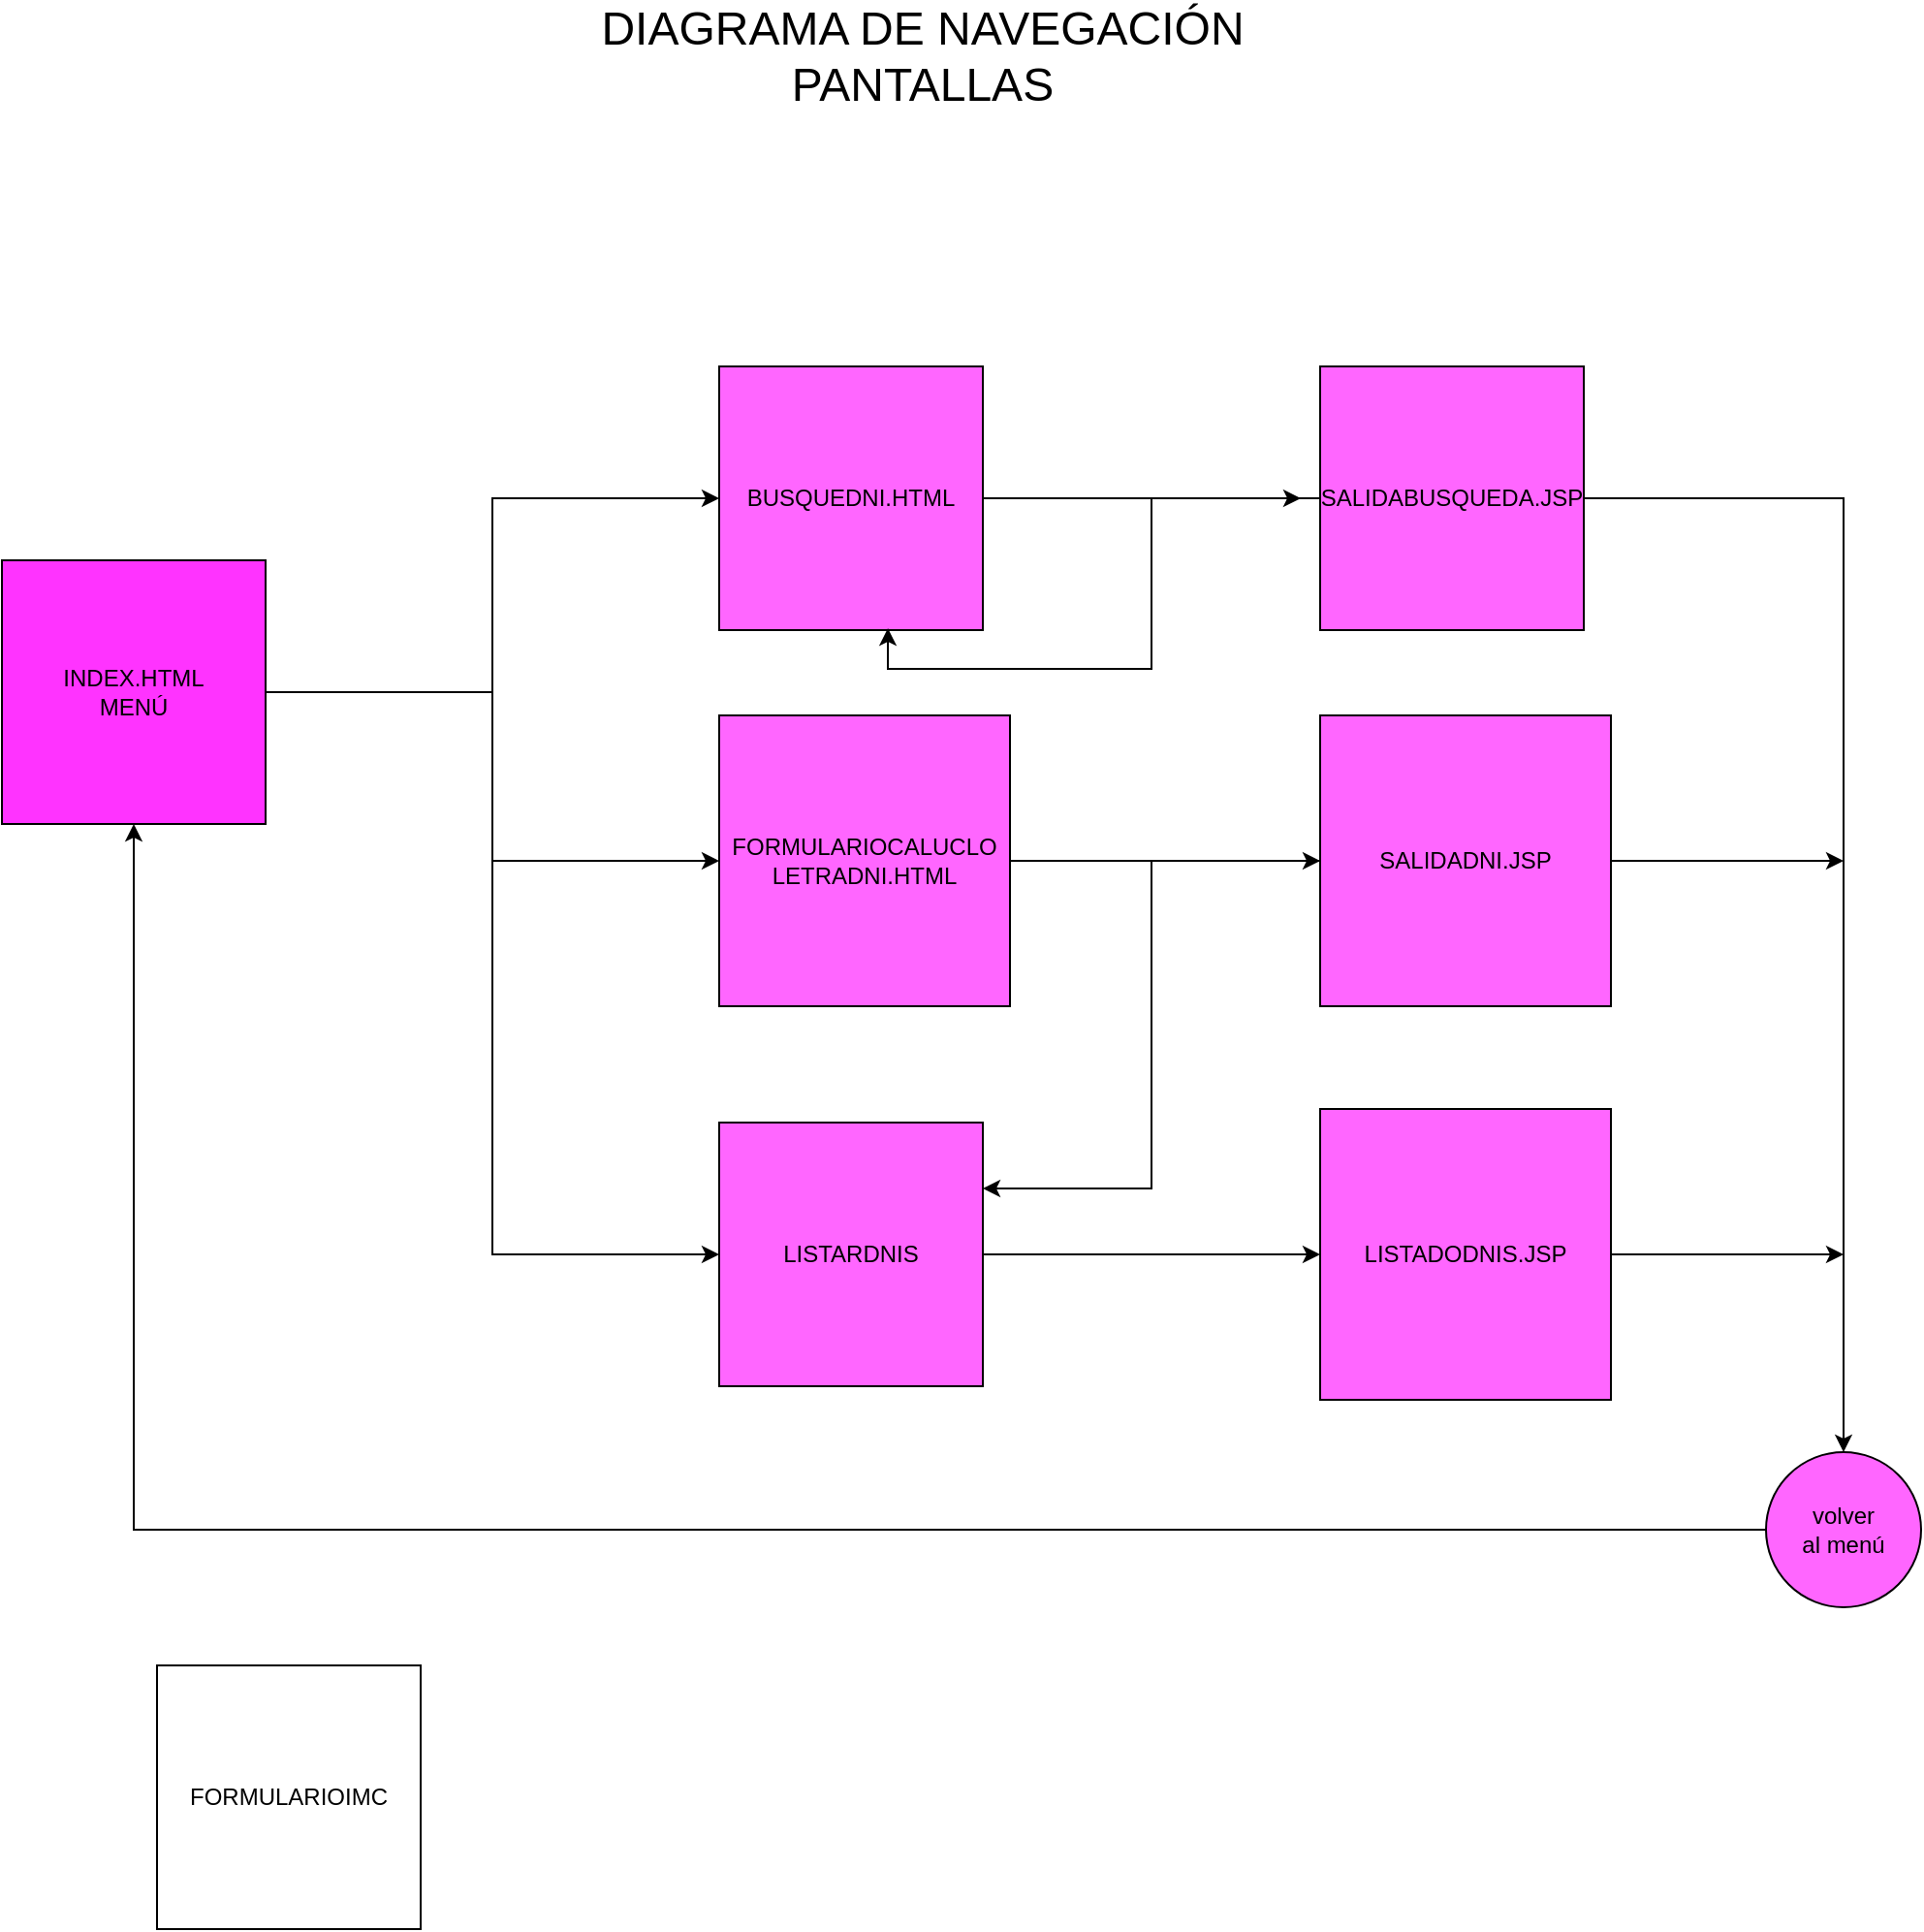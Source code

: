 <mxfile version="14.6.13" type="device"><diagram id="OVQNLy5bxkOdA3MJ0jiG" name="Página-1"><mxGraphModel dx="1422" dy="822" grid="1" gridSize="10" guides="1" tooltips="1" connect="1" arrows="1" fold="1" page="1" pageScale="1" pageWidth="1169" pageHeight="827" math="0" shadow="0"><root><mxCell id="0"/><mxCell id="1" parent="0"/><mxCell id="btC9znJBBYgtgKamSM6b-1" value="&lt;font style=&quot;font-size: 24px&quot;&gt;DIAGRAMA DE NAVEGACIÓN PANTALLAS&lt;/font&gt;" style="text;html=1;strokeColor=none;fillColor=none;align=center;verticalAlign=middle;whiteSpace=wrap;rounded=0;" vertex="1" parent="1"><mxGeometry x="450" y="50" width="370" height="20" as="geometry"/></mxCell><mxCell id="btC9znJBBYgtgKamSM6b-9" style="edgeStyle=orthogonalEdgeStyle;rounded=0;orthogonalLoop=1;jettySize=auto;html=1;" edge="1" parent="1" source="btC9znJBBYgtgKamSM6b-2"><mxGeometry relative="1" as="geometry"><mxPoint x="830" y="288" as="targetPoint"/></mxGeometry></mxCell><mxCell id="btC9znJBBYgtgKamSM6b-2" value="BUSQUEDNI.HTML" style="whiteSpace=wrap;html=1;aspect=fixed;fillColor=#FF66FF;" vertex="1" parent="1"><mxGeometry x="530" y="220" width="136" height="136" as="geometry"/></mxCell><mxCell id="btC9znJBBYgtgKamSM6b-7" style="edgeStyle=orthogonalEdgeStyle;rounded=0;orthogonalLoop=1;jettySize=auto;html=1;" edge="1" parent="1" source="btC9znJBBYgtgKamSM6b-3" target="btC9znJBBYgtgKamSM6b-2"><mxGeometry relative="1" as="geometry"/></mxCell><mxCell id="btC9znJBBYgtgKamSM6b-10" style="edgeStyle=orthogonalEdgeStyle;rounded=0;orthogonalLoop=1;jettySize=auto;html=1;entryX=0;entryY=0.5;entryDx=0;entryDy=0;" edge="1" parent="1" source="btC9znJBBYgtgKamSM6b-3" target="btC9znJBBYgtgKamSM6b-4"><mxGeometry relative="1" as="geometry"><mxPoint x="520" y="480" as="targetPoint"/></mxGeometry></mxCell><mxCell id="btC9znJBBYgtgKamSM6b-13" style="edgeStyle=orthogonalEdgeStyle;rounded=0;orthogonalLoop=1;jettySize=auto;html=1;entryX=0;entryY=0.5;entryDx=0;entryDy=0;" edge="1" parent="1" source="btC9znJBBYgtgKamSM6b-3" target="btC9znJBBYgtgKamSM6b-5"><mxGeometry relative="1" as="geometry"/></mxCell><mxCell id="btC9znJBBYgtgKamSM6b-3" value="INDEX.HTML&lt;br&gt;MENÚ" style="whiteSpace=wrap;html=1;aspect=fixed;fillColor=#FF33FF;" vertex="1" parent="1"><mxGeometry x="160" y="320" width="136" height="136" as="geometry"/></mxCell><mxCell id="btC9znJBBYgtgKamSM6b-14" style="edgeStyle=orthogonalEdgeStyle;rounded=0;orthogonalLoop=1;jettySize=auto;html=1;" edge="1" parent="1" source="btC9znJBBYgtgKamSM6b-4" target="btC9znJBBYgtgKamSM6b-11"><mxGeometry relative="1" as="geometry"/></mxCell><mxCell id="btC9znJBBYgtgKamSM6b-4" value="FORMULARIOCALUCLO&lt;br&gt;LETRADNI.HTML" style="whiteSpace=wrap;html=1;aspect=fixed;fillColor=#FF66FF;" vertex="1" parent="1"><mxGeometry x="530" y="400" width="150" height="150" as="geometry"/></mxCell><mxCell id="btC9znJBBYgtgKamSM6b-15" style="edgeStyle=orthogonalEdgeStyle;rounded=0;orthogonalLoop=1;jettySize=auto;html=1;entryX=0;entryY=0.5;entryDx=0;entryDy=0;" edge="1" parent="1" source="btC9znJBBYgtgKamSM6b-5" target="btC9znJBBYgtgKamSM6b-12"><mxGeometry relative="1" as="geometry"/></mxCell><mxCell id="btC9znJBBYgtgKamSM6b-5" value="LISTARDNIS" style="whiteSpace=wrap;html=1;aspect=fixed;fillColor=#FF66FF;" vertex="1" parent="1"><mxGeometry x="530" y="610" width="136" height="136" as="geometry"/></mxCell><mxCell id="btC9znJBBYgtgKamSM6b-6" value="FORMULARIOIMC" style="whiteSpace=wrap;html=1;aspect=fixed;" vertex="1" parent="1"><mxGeometry x="240" y="890" width="136" height="136" as="geometry"/></mxCell><mxCell id="btC9znJBBYgtgKamSM6b-16" style="edgeStyle=orthogonalEdgeStyle;rounded=0;orthogonalLoop=1;jettySize=auto;html=1;entryX=0.5;entryY=0;entryDx=0;entryDy=0;" edge="1" parent="1" source="btC9znJBBYgtgKamSM6b-8" target="btC9znJBBYgtgKamSM6b-17"><mxGeometry relative="1" as="geometry"><mxPoint x="1110" y="820" as="targetPoint"/></mxGeometry></mxCell><mxCell id="btC9znJBBYgtgKamSM6b-22" style="edgeStyle=orthogonalEdgeStyle;rounded=0;orthogonalLoop=1;jettySize=auto;html=1;entryX=0.64;entryY=0.993;entryDx=0;entryDy=0;entryPerimeter=0;" edge="1" parent="1" source="btC9znJBBYgtgKamSM6b-8" target="btC9znJBBYgtgKamSM6b-2"><mxGeometry relative="1" as="geometry"/></mxCell><mxCell id="btC9znJBBYgtgKamSM6b-8" value="SALIDABUSQUEDA.JSP" style="whiteSpace=wrap;html=1;aspect=fixed;fillColor=#FF66FF;" vertex="1" parent="1"><mxGeometry x="840" y="220" width="136" height="136" as="geometry"/></mxCell><mxCell id="btC9znJBBYgtgKamSM6b-18" style="edgeStyle=orthogonalEdgeStyle;rounded=0;orthogonalLoop=1;jettySize=auto;html=1;" edge="1" parent="1" source="btC9znJBBYgtgKamSM6b-11"><mxGeometry relative="1" as="geometry"><mxPoint x="1110" y="475" as="targetPoint"/></mxGeometry></mxCell><mxCell id="btC9znJBBYgtgKamSM6b-21" style="edgeStyle=orthogonalEdgeStyle;rounded=0;orthogonalLoop=1;jettySize=auto;html=1;entryX=1;entryY=0.25;entryDx=0;entryDy=0;" edge="1" parent="1" source="btC9znJBBYgtgKamSM6b-11" target="btC9znJBBYgtgKamSM6b-5"><mxGeometry relative="1" as="geometry"/></mxCell><mxCell id="btC9znJBBYgtgKamSM6b-11" value="SALIDADNI.JSP" style="whiteSpace=wrap;html=1;aspect=fixed;fillColor=#FF66FF;" vertex="1" parent="1"><mxGeometry x="840" y="400" width="150" height="150" as="geometry"/></mxCell><mxCell id="btC9znJBBYgtgKamSM6b-19" style="edgeStyle=orthogonalEdgeStyle;rounded=0;orthogonalLoop=1;jettySize=auto;html=1;" edge="1" parent="1" source="btC9znJBBYgtgKamSM6b-12"><mxGeometry relative="1" as="geometry"><mxPoint x="1110" y="678" as="targetPoint"/></mxGeometry></mxCell><mxCell id="btC9znJBBYgtgKamSM6b-12" value="LISTADODNIS.JSP" style="whiteSpace=wrap;html=1;aspect=fixed;fillColor=#FF66FF;" vertex="1" parent="1"><mxGeometry x="840" y="603" width="150" height="150" as="geometry"/></mxCell><mxCell id="btC9znJBBYgtgKamSM6b-20" style="edgeStyle=orthogonalEdgeStyle;rounded=0;orthogonalLoop=1;jettySize=auto;html=1;entryX=0.5;entryY=1;entryDx=0;entryDy=0;" edge="1" parent="1" source="btC9znJBBYgtgKamSM6b-17" target="btC9znJBBYgtgKamSM6b-3"><mxGeometry relative="1" as="geometry"/></mxCell><mxCell id="btC9znJBBYgtgKamSM6b-17" value="volver&lt;br&gt;al menú" style="ellipse;whiteSpace=wrap;html=1;aspect=fixed;fillColor=#FF66FF;" vertex="1" parent="1"><mxGeometry x="1070" y="780" width="80" height="80" as="geometry"/></mxCell></root></mxGraphModel></diagram></mxfile>